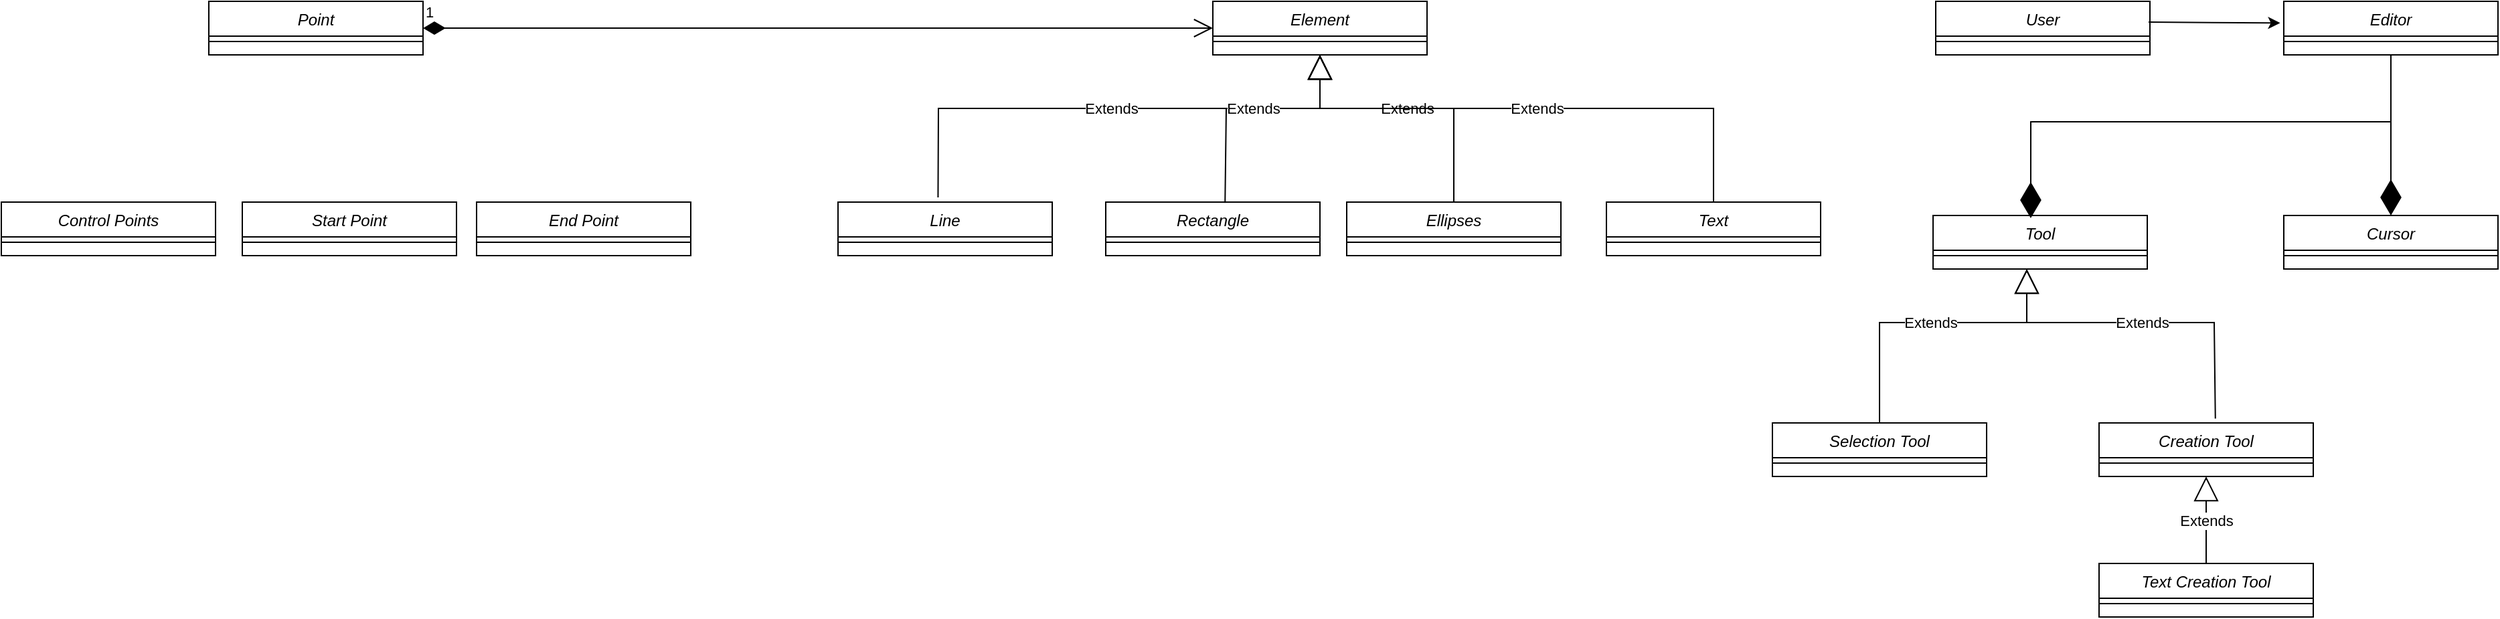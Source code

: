 <mxfile version="22.0.8" type="github">
  <diagram id="C5RBs43oDa-KdzZeNtuy" name="Page-1">
    <mxGraphModel dx="3088" dy="750" grid="1" gridSize="10" guides="1" tooltips="1" connect="1" arrows="1" fold="1" page="1" pageScale="1" pageWidth="827" pageHeight="1169" math="0" shadow="0">
      <root>
        <mxCell id="WIyWlLk6GJQsqaUBKTNV-0" />
        <mxCell id="WIyWlLk6GJQsqaUBKTNV-1" parent="WIyWlLk6GJQsqaUBKTNV-0" />
        <mxCell id="zkfFHV4jXpPFQw0GAbJ--0" value="User" style="swimlane;fontStyle=2;align=center;verticalAlign=top;childLayout=stackLayout;horizontal=1;startSize=26;horizontalStack=0;resizeParent=1;resizeLast=0;collapsible=1;marginBottom=0;rounded=0;shadow=0;strokeWidth=1;" parent="WIyWlLk6GJQsqaUBKTNV-1" vertex="1">
          <mxGeometry x="210" y="120" width="160" height="40" as="geometry">
            <mxRectangle x="230" y="140" width="160" height="26" as="alternateBounds" />
          </mxGeometry>
        </mxCell>
        <mxCell id="zkfFHV4jXpPFQw0GAbJ--4" value="" style="line;html=1;strokeWidth=1;align=left;verticalAlign=middle;spacingTop=-1;spacingLeft=3;spacingRight=3;rotatable=0;labelPosition=right;points=[];portConstraint=eastwest;" parent="zkfFHV4jXpPFQw0GAbJ--0" vertex="1">
          <mxGeometry y="26" width="160" height="8" as="geometry" />
        </mxCell>
        <mxCell id="ds8pIDIFLKpDr9yh_afj-0" value="Editor" style="swimlane;fontStyle=2;align=center;verticalAlign=top;childLayout=stackLayout;horizontal=1;startSize=26;horizontalStack=0;resizeParent=1;resizeLast=0;collapsible=1;marginBottom=0;rounded=0;shadow=0;strokeWidth=1;" vertex="1" parent="WIyWlLk6GJQsqaUBKTNV-1">
          <mxGeometry x="470" y="120" width="160" height="40" as="geometry">
            <mxRectangle x="230" y="140" width="160" height="26" as="alternateBounds" />
          </mxGeometry>
        </mxCell>
        <mxCell id="ds8pIDIFLKpDr9yh_afj-1" value="" style="line;html=1;strokeWidth=1;align=left;verticalAlign=middle;spacingTop=-1;spacingLeft=3;spacingRight=3;rotatable=0;labelPosition=right;points=[];portConstraint=eastwest;" vertex="1" parent="ds8pIDIFLKpDr9yh_afj-0">
          <mxGeometry y="26" width="160" height="8" as="geometry" />
        </mxCell>
        <mxCell id="ds8pIDIFLKpDr9yh_afj-3" value="" style="endArrow=classic;html=1;rounded=0;entryX=-0.017;entryY=0.404;entryDx=0;entryDy=0;entryPerimeter=0;exitX=0.994;exitY=0.389;exitDx=0;exitDy=0;exitPerimeter=0;" edge="1" parent="WIyWlLk6GJQsqaUBKTNV-1" source="zkfFHV4jXpPFQw0GAbJ--0" target="ds8pIDIFLKpDr9yh_afj-0">
          <mxGeometry width="50" height="50" relative="1" as="geometry">
            <mxPoint x="320" y="320" as="sourcePoint" />
            <mxPoint x="370" y="270" as="targetPoint" />
          </mxGeometry>
        </mxCell>
        <mxCell id="ds8pIDIFLKpDr9yh_afj-4" value="Element" style="swimlane;fontStyle=2;align=center;verticalAlign=top;childLayout=stackLayout;horizontal=1;startSize=26;horizontalStack=0;resizeParent=1;resizeLast=0;collapsible=1;marginBottom=0;rounded=0;shadow=0;strokeWidth=1;" vertex="1" parent="WIyWlLk6GJQsqaUBKTNV-1">
          <mxGeometry x="-330" y="120" width="160" height="40" as="geometry">
            <mxRectangle x="230" y="140" width="160" height="26" as="alternateBounds" />
          </mxGeometry>
        </mxCell>
        <mxCell id="ds8pIDIFLKpDr9yh_afj-5" value="" style="line;html=1;strokeWidth=1;align=left;verticalAlign=middle;spacingTop=-1;spacingLeft=3;spacingRight=3;rotatable=0;labelPosition=right;points=[];portConstraint=eastwest;" vertex="1" parent="ds8pIDIFLKpDr9yh_afj-4">
          <mxGeometry y="26" width="160" height="8" as="geometry" />
        </mxCell>
        <mxCell id="ds8pIDIFLKpDr9yh_afj-6" value="Rectangle" style="swimlane;fontStyle=2;align=center;verticalAlign=top;childLayout=stackLayout;horizontal=1;startSize=26;horizontalStack=0;resizeParent=1;resizeLast=0;collapsible=1;marginBottom=0;rounded=0;shadow=0;strokeWidth=1;" vertex="1" parent="WIyWlLk6GJQsqaUBKTNV-1">
          <mxGeometry x="-410" y="270" width="160" height="40" as="geometry">
            <mxRectangle x="230" y="140" width="160" height="26" as="alternateBounds" />
          </mxGeometry>
        </mxCell>
        <mxCell id="ds8pIDIFLKpDr9yh_afj-7" value="" style="line;html=1;strokeWidth=1;align=left;verticalAlign=middle;spacingTop=-1;spacingLeft=3;spacingRight=3;rotatable=0;labelPosition=right;points=[];portConstraint=eastwest;" vertex="1" parent="ds8pIDIFLKpDr9yh_afj-6">
          <mxGeometry y="26" width="160" height="8" as="geometry" />
        </mxCell>
        <mxCell id="ds8pIDIFLKpDr9yh_afj-8" value="Ellipses" style="swimlane;fontStyle=2;align=center;verticalAlign=top;childLayout=stackLayout;horizontal=1;startSize=26;horizontalStack=0;resizeParent=1;resizeLast=0;collapsible=1;marginBottom=0;rounded=0;shadow=0;strokeWidth=1;" vertex="1" parent="WIyWlLk6GJQsqaUBKTNV-1">
          <mxGeometry x="-230" y="270" width="160" height="40" as="geometry">
            <mxRectangle x="230" y="140" width="160" height="26" as="alternateBounds" />
          </mxGeometry>
        </mxCell>
        <mxCell id="ds8pIDIFLKpDr9yh_afj-9" value="" style="line;html=1;strokeWidth=1;align=left;verticalAlign=middle;spacingTop=-1;spacingLeft=3;spacingRight=3;rotatable=0;labelPosition=right;points=[];portConstraint=eastwest;" vertex="1" parent="ds8pIDIFLKpDr9yh_afj-8">
          <mxGeometry y="26" width="160" height="8" as="geometry" />
        </mxCell>
        <mxCell id="ds8pIDIFLKpDr9yh_afj-10" value="Text" style="swimlane;fontStyle=2;align=center;verticalAlign=top;childLayout=stackLayout;horizontal=1;startSize=26;horizontalStack=0;resizeParent=1;resizeLast=0;collapsible=1;marginBottom=0;rounded=0;shadow=0;strokeWidth=1;" vertex="1" parent="WIyWlLk6GJQsqaUBKTNV-1">
          <mxGeometry x="-36" y="270" width="160" height="40" as="geometry">
            <mxRectangle x="230" y="140" width="160" height="26" as="alternateBounds" />
          </mxGeometry>
        </mxCell>
        <mxCell id="ds8pIDIFLKpDr9yh_afj-11" value="" style="line;html=1;strokeWidth=1;align=left;verticalAlign=middle;spacingTop=-1;spacingLeft=3;spacingRight=3;rotatable=0;labelPosition=right;points=[];portConstraint=eastwest;" vertex="1" parent="ds8pIDIFLKpDr9yh_afj-10">
          <mxGeometry y="26" width="160" height="8" as="geometry" />
        </mxCell>
        <mxCell id="ds8pIDIFLKpDr9yh_afj-13" value="Line" style="swimlane;fontStyle=2;align=center;verticalAlign=top;childLayout=stackLayout;horizontal=1;startSize=26;horizontalStack=0;resizeParent=1;resizeLast=0;collapsible=1;marginBottom=0;rounded=0;shadow=0;strokeWidth=1;" vertex="1" parent="WIyWlLk6GJQsqaUBKTNV-1">
          <mxGeometry x="-610" y="270" width="160" height="40" as="geometry">
            <mxRectangle x="230" y="140" width="160" height="26" as="alternateBounds" />
          </mxGeometry>
        </mxCell>
        <mxCell id="ds8pIDIFLKpDr9yh_afj-14" value="" style="line;html=1;strokeWidth=1;align=left;verticalAlign=middle;spacingTop=-1;spacingLeft=3;spacingRight=3;rotatable=0;labelPosition=right;points=[];portConstraint=eastwest;" vertex="1" parent="ds8pIDIFLKpDr9yh_afj-13">
          <mxGeometry y="26" width="160" height="8" as="geometry" />
        </mxCell>
        <mxCell id="ds8pIDIFLKpDr9yh_afj-24" value="Tool" style="swimlane;fontStyle=2;align=center;verticalAlign=top;childLayout=stackLayout;horizontal=1;startSize=26;horizontalStack=0;resizeParent=1;resizeLast=0;collapsible=1;marginBottom=0;rounded=0;shadow=0;strokeWidth=1;" vertex="1" parent="WIyWlLk6GJQsqaUBKTNV-1">
          <mxGeometry x="208" y="280" width="160" height="40" as="geometry">
            <mxRectangle x="230" y="140" width="160" height="26" as="alternateBounds" />
          </mxGeometry>
        </mxCell>
        <mxCell id="ds8pIDIFLKpDr9yh_afj-25" value="" style="line;html=1;strokeWidth=1;align=left;verticalAlign=middle;spacingTop=-1;spacingLeft=3;spacingRight=3;rotatable=0;labelPosition=right;points=[];portConstraint=eastwest;" vertex="1" parent="ds8pIDIFLKpDr9yh_afj-24">
          <mxGeometry y="26" width="160" height="8" as="geometry" />
        </mxCell>
        <mxCell id="ds8pIDIFLKpDr9yh_afj-27" value="Creation Tool&#xa;" style="swimlane;fontStyle=2;align=center;verticalAlign=top;childLayout=stackLayout;horizontal=1;startSize=26;horizontalStack=0;resizeParent=1;resizeLast=0;collapsible=1;marginBottom=0;rounded=0;shadow=0;strokeWidth=1;" vertex="1" parent="WIyWlLk6GJQsqaUBKTNV-1">
          <mxGeometry x="332" y="435" width="160" height="40" as="geometry">
            <mxRectangle x="230" y="140" width="160" height="26" as="alternateBounds" />
          </mxGeometry>
        </mxCell>
        <mxCell id="ds8pIDIFLKpDr9yh_afj-28" value="" style="line;html=1;strokeWidth=1;align=left;verticalAlign=middle;spacingTop=-1;spacingLeft=3;spacingRight=3;rotatable=0;labelPosition=right;points=[];portConstraint=eastwest;" vertex="1" parent="ds8pIDIFLKpDr9yh_afj-27">
          <mxGeometry y="26" width="160" height="8" as="geometry" />
        </mxCell>
        <mxCell id="ds8pIDIFLKpDr9yh_afj-36" value="Selection Tool" style="swimlane;fontStyle=2;align=center;verticalAlign=top;childLayout=stackLayout;horizontal=1;startSize=26;horizontalStack=0;resizeParent=1;resizeLast=0;collapsible=1;marginBottom=0;rounded=0;shadow=0;strokeWidth=1;" vertex="1" parent="WIyWlLk6GJQsqaUBKTNV-1">
          <mxGeometry x="88" y="435" width="160" height="40" as="geometry">
            <mxRectangle x="230" y="140" width="160" height="26" as="alternateBounds" />
          </mxGeometry>
        </mxCell>
        <mxCell id="ds8pIDIFLKpDr9yh_afj-37" value="" style="line;html=1;strokeWidth=1;align=left;verticalAlign=middle;spacingTop=-1;spacingLeft=3;spacingRight=3;rotatable=0;labelPosition=right;points=[];portConstraint=eastwest;" vertex="1" parent="ds8pIDIFLKpDr9yh_afj-36">
          <mxGeometry y="26" width="160" height="8" as="geometry" />
        </mxCell>
        <mxCell id="ds8pIDIFLKpDr9yh_afj-38" value="Point" style="swimlane;fontStyle=2;align=center;verticalAlign=top;childLayout=stackLayout;horizontal=1;startSize=26;horizontalStack=0;resizeParent=1;resizeLast=0;collapsible=1;marginBottom=0;rounded=0;shadow=0;strokeWidth=1;" vertex="1" parent="WIyWlLk6GJQsqaUBKTNV-1">
          <mxGeometry x="-1080" y="120" width="160" height="40" as="geometry">
            <mxRectangle x="230" y="140" width="160" height="26" as="alternateBounds" />
          </mxGeometry>
        </mxCell>
        <mxCell id="ds8pIDIFLKpDr9yh_afj-39" value="" style="line;html=1;strokeWidth=1;align=left;verticalAlign=middle;spacingTop=-1;spacingLeft=3;spacingRight=3;rotatable=0;labelPosition=right;points=[];portConstraint=eastwest;" vertex="1" parent="ds8pIDIFLKpDr9yh_afj-38">
          <mxGeometry y="26" width="160" height="8" as="geometry" />
        </mxCell>
        <mxCell id="ds8pIDIFLKpDr9yh_afj-49" value="Extends" style="endArrow=block;endSize=16;endFill=0;html=1;rounded=0;entryX=0.5;entryY=1;entryDx=0;entryDy=0;exitX=0.467;exitY=-0.089;exitDx=0;exitDy=0;exitPerimeter=0;" edge="1" parent="WIyWlLk6GJQsqaUBKTNV-1" source="ds8pIDIFLKpDr9yh_afj-13" target="ds8pIDIFLKpDr9yh_afj-4">
          <mxGeometry width="160" relative="1" as="geometry">
            <mxPoint x="-390" y="210" as="sourcePoint" />
            <mxPoint x="-230" y="210" as="targetPoint" />
            <Array as="points">
              <mxPoint x="-535" y="200" />
              <mxPoint x="-390" y="200" />
              <mxPoint x="-250" y="200" />
            </Array>
          </mxGeometry>
        </mxCell>
        <mxCell id="ds8pIDIFLKpDr9yh_afj-50" value="Extends" style="endArrow=block;endSize=16;endFill=0;html=1;rounded=0;entryX=0.5;entryY=1;entryDx=0;entryDy=0;exitX=0.557;exitY=0.015;exitDx=0;exitDy=0;exitPerimeter=0;" edge="1" parent="WIyWlLk6GJQsqaUBKTNV-1" source="ds8pIDIFLKpDr9yh_afj-6" target="ds8pIDIFLKpDr9yh_afj-4">
          <mxGeometry width="160" relative="1" as="geometry">
            <mxPoint x="-525" y="276" as="sourcePoint" />
            <mxPoint x="-240" y="170" as="targetPoint" />
            <Array as="points">
              <mxPoint x="-320" y="200" />
              <mxPoint x="-290" y="200" />
              <mxPoint x="-250" y="200" />
            </Array>
          </mxGeometry>
        </mxCell>
        <mxCell id="ds8pIDIFLKpDr9yh_afj-51" value="Extends" style="endArrow=block;endSize=16;endFill=0;html=1;rounded=0;entryX=0.5;entryY=1;entryDx=0;entryDy=0;exitX=0.5;exitY=0;exitDx=0;exitDy=0;" edge="1" parent="WIyWlLk6GJQsqaUBKTNV-1" source="ds8pIDIFLKpDr9yh_afj-8" target="ds8pIDIFLKpDr9yh_afj-4">
          <mxGeometry width="160" relative="1" as="geometry">
            <mxPoint x="-220" y="230" as="sourcePoint" />
            <mxPoint x="-60" y="230" as="targetPoint" />
            <Array as="points">
              <mxPoint x="-150" y="200" />
              <mxPoint x="-250" y="200" />
            </Array>
          </mxGeometry>
        </mxCell>
        <mxCell id="ds8pIDIFLKpDr9yh_afj-52" value="Extends" style="endArrow=block;endSize=16;endFill=0;html=1;rounded=0;exitX=0.5;exitY=0;exitDx=0;exitDy=0;" edge="1" parent="WIyWlLk6GJQsqaUBKTNV-1" source="ds8pIDIFLKpDr9yh_afj-10">
          <mxGeometry width="160" relative="1" as="geometry">
            <mxPoint x="-90" y="200" as="sourcePoint" />
            <mxPoint x="-250" y="160" as="targetPoint" />
            <Array as="points">
              <mxPoint x="44" y="200" />
              <mxPoint x="-250" y="200" />
            </Array>
          </mxGeometry>
        </mxCell>
        <mxCell id="ds8pIDIFLKpDr9yh_afj-57" value="1" style="endArrow=open;html=1;endSize=12;startArrow=diamondThin;startSize=14;startFill=1;edgeStyle=orthogonalEdgeStyle;align=left;verticalAlign=bottom;rounded=0;exitX=1;exitY=0.5;exitDx=0;exitDy=0;" edge="1" parent="WIyWlLk6GJQsqaUBKTNV-1" source="ds8pIDIFLKpDr9yh_afj-38">
          <mxGeometry x="-1" y="3" relative="1" as="geometry">
            <mxPoint x="-140" y="320" as="sourcePoint" />
            <mxPoint x="-330" y="140" as="targetPoint" />
          </mxGeometry>
        </mxCell>
        <mxCell id="ds8pIDIFLKpDr9yh_afj-58" value="Control Points" style="swimlane;fontStyle=2;align=center;verticalAlign=top;childLayout=stackLayout;horizontal=1;startSize=26;horizontalStack=0;resizeParent=1;resizeLast=0;collapsible=1;marginBottom=0;rounded=0;shadow=0;strokeWidth=1;" vertex="1" parent="WIyWlLk6GJQsqaUBKTNV-1">
          <mxGeometry x="-1235" y="270" width="160" height="40" as="geometry">
            <mxRectangle x="230" y="140" width="160" height="26" as="alternateBounds" />
          </mxGeometry>
        </mxCell>
        <mxCell id="ds8pIDIFLKpDr9yh_afj-59" value="" style="line;html=1;strokeWidth=1;align=left;verticalAlign=middle;spacingTop=-1;spacingLeft=3;spacingRight=3;rotatable=0;labelPosition=right;points=[];portConstraint=eastwest;" vertex="1" parent="ds8pIDIFLKpDr9yh_afj-58">
          <mxGeometry y="26" width="160" height="8" as="geometry" />
        </mxCell>
        <mxCell id="ds8pIDIFLKpDr9yh_afj-60" value="Start Point" style="swimlane;fontStyle=2;align=center;verticalAlign=top;childLayout=stackLayout;horizontal=1;startSize=26;horizontalStack=0;resizeParent=1;resizeLast=0;collapsible=1;marginBottom=0;rounded=0;shadow=0;strokeWidth=1;" vertex="1" parent="WIyWlLk6GJQsqaUBKTNV-1">
          <mxGeometry x="-1055" y="270" width="160" height="40" as="geometry">
            <mxRectangle x="230" y="140" width="160" height="26" as="alternateBounds" />
          </mxGeometry>
        </mxCell>
        <mxCell id="ds8pIDIFLKpDr9yh_afj-61" value="" style="line;html=1;strokeWidth=1;align=left;verticalAlign=middle;spacingTop=-1;spacingLeft=3;spacingRight=3;rotatable=0;labelPosition=right;points=[];portConstraint=eastwest;" vertex="1" parent="ds8pIDIFLKpDr9yh_afj-60">
          <mxGeometry y="26" width="160" height="8" as="geometry" />
        </mxCell>
        <mxCell id="ds8pIDIFLKpDr9yh_afj-62" value="End Point" style="swimlane;fontStyle=2;align=center;verticalAlign=top;childLayout=stackLayout;horizontal=1;startSize=26;horizontalStack=0;resizeParent=1;resizeLast=0;collapsible=1;marginBottom=0;rounded=0;shadow=0;strokeWidth=1;" vertex="1" parent="WIyWlLk6GJQsqaUBKTNV-1">
          <mxGeometry x="-880" y="270" width="160" height="40" as="geometry">
            <mxRectangle x="230" y="140" width="160" height="26" as="alternateBounds" />
          </mxGeometry>
        </mxCell>
        <mxCell id="ds8pIDIFLKpDr9yh_afj-63" value="" style="line;html=1;strokeWidth=1;align=left;verticalAlign=middle;spacingTop=-1;spacingLeft=3;spacingRight=3;rotatable=0;labelPosition=right;points=[];portConstraint=eastwest;" vertex="1" parent="ds8pIDIFLKpDr9yh_afj-62">
          <mxGeometry y="26" width="160" height="8" as="geometry" />
        </mxCell>
        <mxCell id="ds8pIDIFLKpDr9yh_afj-64" value="Cursor" style="swimlane;fontStyle=2;align=center;verticalAlign=top;childLayout=stackLayout;horizontal=1;startSize=26;horizontalStack=0;resizeParent=1;resizeLast=0;collapsible=1;marginBottom=0;rounded=0;shadow=0;strokeWidth=1;" vertex="1" parent="WIyWlLk6GJQsqaUBKTNV-1">
          <mxGeometry x="470" y="280" width="160" height="40" as="geometry">
            <mxRectangle x="230" y="140" width="160" height="26" as="alternateBounds" />
          </mxGeometry>
        </mxCell>
        <mxCell id="ds8pIDIFLKpDr9yh_afj-65" value="" style="line;html=1;strokeWidth=1;align=left;verticalAlign=middle;spacingTop=-1;spacingLeft=3;spacingRight=3;rotatable=0;labelPosition=right;points=[];portConstraint=eastwest;" vertex="1" parent="ds8pIDIFLKpDr9yh_afj-64">
          <mxGeometry y="26" width="160" height="8" as="geometry" />
        </mxCell>
        <mxCell id="ds8pIDIFLKpDr9yh_afj-67" value="Text Creation Tool&#xa;" style="swimlane;fontStyle=2;align=center;verticalAlign=top;childLayout=stackLayout;horizontal=1;startSize=26;horizontalStack=0;resizeParent=1;resizeLast=0;collapsible=1;marginBottom=0;rounded=0;shadow=0;strokeWidth=1;" vertex="1" parent="WIyWlLk6GJQsqaUBKTNV-1">
          <mxGeometry x="332" y="540" width="160" height="40" as="geometry">
            <mxRectangle x="230" y="140" width="160" height="26" as="alternateBounds" />
          </mxGeometry>
        </mxCell>
        <mxCell id="ds8pIDIFLKpDr9yh_afj-68" value="" style="line;html=1;strokeWidth=1;align=left;verticalAlign=middle;spacingTop=-1;spacingLeft=3;spacingRight=3;rotatable=0;labelPosition=right;points=[];portConstraint=eastwest;" vertex="1" parent="ds8pIDIFLKpDr9yh_afj-67">
          <mxGeometry y="26" width="160" height="8" as="geometry" />
        </mxCell>
        <mxCell id="ds8pIDIFLKpDr9yh_afj-69" value="Extends" style="endArrow=block;endSize=16;endFill=0;html=1;rounded=0;exitX=0.5;exitY=0;exitDx=0;exitDy=0;" edge="1" parent="WIyWlLk6GJQsqaUBKTNV-1" source="ds8pIDIFLKpDr9yh_afj-36">
          <mxGeometry width="160" relative="1" as="geometry">
            <mxPoint x="198" y="490" as="sourcePoint" />
            <mxPoint x="278" y="320" as="targetPoint" />
            <Array as="points">
              <mxPoint x="168" y="360" />
              <mxPoint x="278" y="360" />
            </Array>
          </mxGeometry>
        </mxCell>
        <mxCell id="ds8pIDIFLKpDr9yh_afj-70" value="Extends" style="endArrow=block;endSize=16;endFill=0;html=1;rounded=0;exitX=0.543;exitY=-0.08;exitDx=0;exitDy=0;exitPerimeter=0;" edge="1" parent="WIyWlLk6GJQsqaUBKTNV-1" source="ds8pIDIFLKpDr9yh_afj-27">
          <mxGeometry width="160" relative="1" as="geometry">
            <mxPoint x="578" y="370" as="sourcePoint" />
            <mxPoint x="278" y="320" as="targetPoint" />
            <Array as="points">
              <mxPoint x="418" y="360" />
              <mxPoint x="278" y="360" />
            </Array>
          </mxGeometry>
        </mxCell>
        <mxCell id="ds8pIDIFLKpDr9yh_afj-71" value="Extends" style="endArrow=block;endSize=16;endFill=0;html=1;rounded=0;entryX=0.5;entryY=1;entryDx=0;entryDy=0;exitX=0.5;exitY=0;exitDx=0;exitDy=0;" edge="1" parent="WIyWlLk6GJQsqaUBKTNV-1" source="ds8pIDIFLKpDr9yh_afj-67" target="ds8pIDIFLKpDr9yh_afj-27">
          <mxGeometry width="160" relative="1" as="geometry">
            <mxPoint x="308" y="580" as="sourcePoint" />
            <mxPoint x="468" y="580" as="targetPoint" />
          </mxGeometry>
        </mxCell>
        <mxCell id="ds8pIDIFLKpDr9yh_afj-73" value="" style="endArrow=diamondThin;endFill=1;endSize=24;html=1;rounded=0;entryX=0.456;entryY=0.05;entryDx=0;entryDy=0;entryPerimeter=0;" edge="1" parent="WIyWlLk6GJQsqaUBKTNV-1" target="ds8pIDIFLKpDr9yh_afj-24">
          <mxGeometry width="160" relative="1" as="geometry">
            <mxPoint x="550" y="210" as="sourcePoint" />
            <mxPoint x="530" y="420" as="targetPoint" />
            <Array as="points">
              <mxPoint x="440" y="210" />
              <mxPoint x="360" y="210" />
              <mxPoint x="281" y="210" />
            </Array>
          </mxGeometry>
        </mxCell>
        <mxCell id="ds8pIDIFLKpDr9yh_afj-74" value="" style="endArrow=diamondThin;endFill=1;endSize=24;html=1;rounded=0;exitX=0.5;exitY=1;exitDx=0;exitDy=0;entryX=0.5;entryY=0;entryDx=0;entryDy=0;" edge="1" parent="WIyWlLk6GJQsqaUBKTNV-1" source="ds8pIDIFLKpDr9yh_afj-0" target="ds8pIDIFLKpDr9yh_afj-64">
          <mxGeometry width="160" relative="1" as="geometry">
            <mxPoint x="370" y="420" as="sourcePoint" />
            <mxPoint x="530" y="420" as="targetPoint" />
          </mxGeometry>
        </mxCell>
      </root>
    </mxGraphModel>
  </diagram>
</mxfile>
